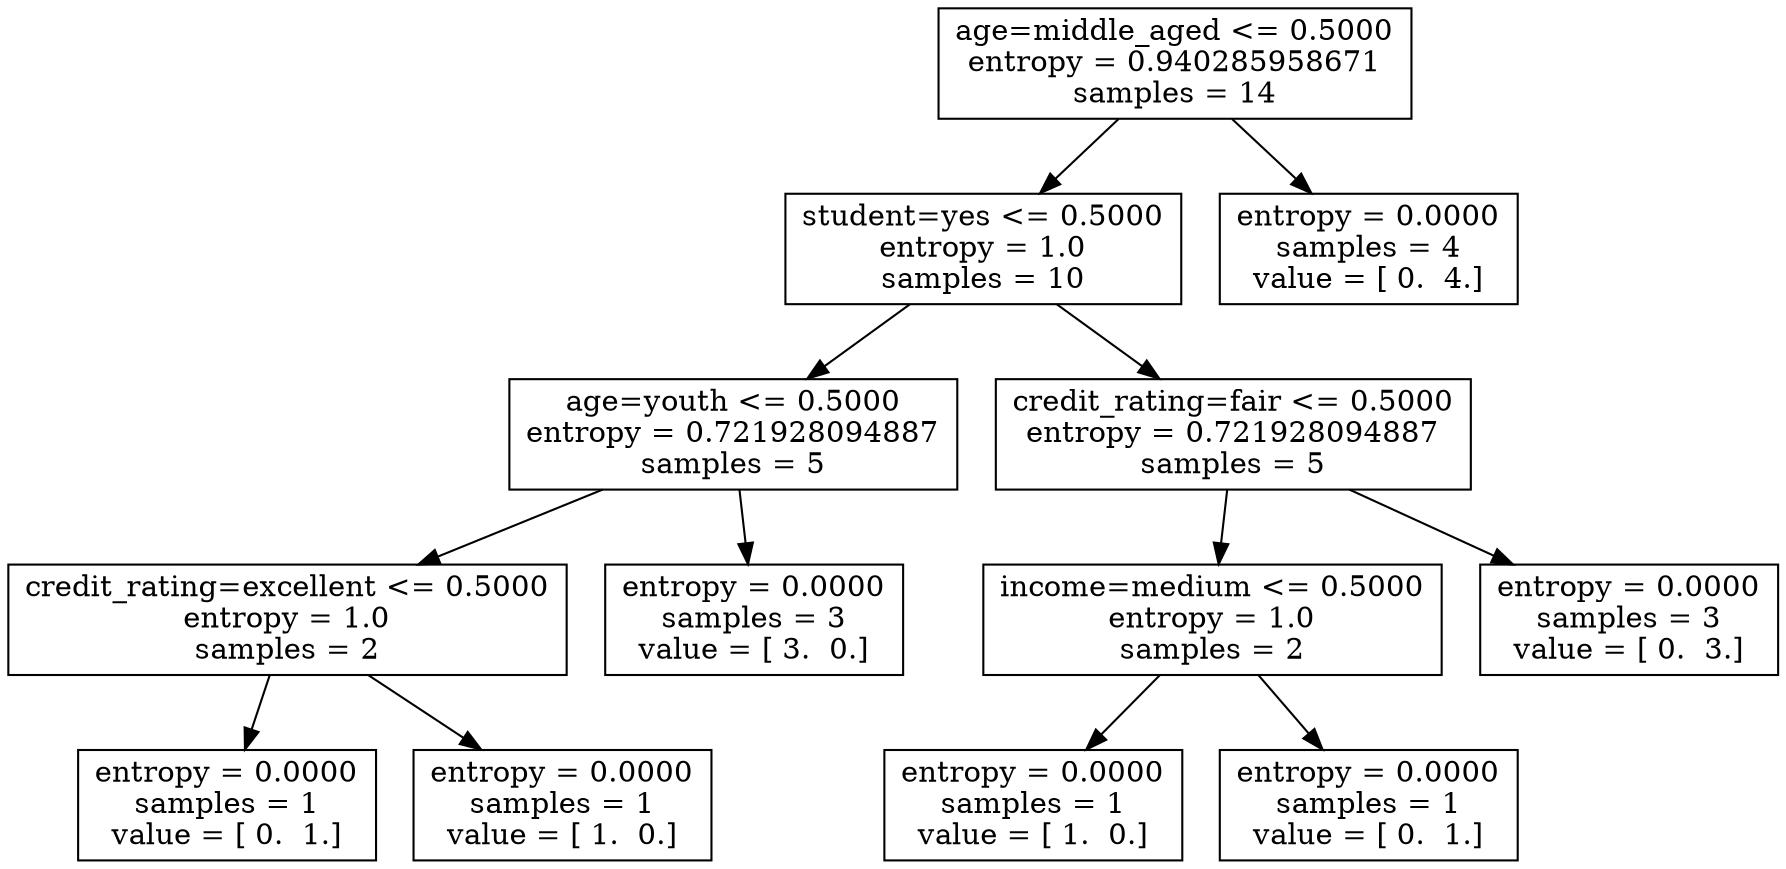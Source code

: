 digraph Tree {
0 [label="age=middle_aged <= 0.5000\nentropy = 0.940285958671\nsamples = 14", shape="box"] ;
1 [label="student=yes <= 0.5000\nentropy = 1.0\nsamples = 10", shape="box"] ;
0 -> 1 ;
2 [label="age=youth <= 0.5000\nentropy = 0.721928094887\nsamples = 5", shape="box"] ;
1 -> 2 ;
3 [label="credit_rating=excellent <= 0.5000\nentropy = 1.0\nsamples = 2", shape="box"] ;
2 -> 3 ;
4 [label="entropy = 0.0000\nsamples = 1\nvalue = [ 0.  1.]", shape="box"] ;
3 -> 4 ;
5 [label="entropy = 0.0000\nsamples = 1\nvalue = [ 1.  0.]", shape="box"] ;
3 -> 5 ;
6 [label="entropy = 0.0000\nsamples = 3\nvalue = [ 3.  0.]", shape="box"] ;
2 -> 6 ;
7 [label="credit_rating=fair <= 0.5000\nentropy = 0.721928094887\nsamples = 5", shape="box"] ;
1 -> 7 ;
8 [label="income=medium <= 0.5000\nentropy = 1.0\nsamples = 2", shape="box"] ;
7 -> 8 ;
9 [label="entropy = 0.0000\nsamples = 1\nvalue = [ 1.  0.]", shape="box"] ;
8 -> 9 ;
10 [label="entropy = 0.0000\nsamples = 1\nvalue = [ 0.  1.]", shape="box"] ;
8 -> 10 ;
11 [label="entropy = 0.0000\nsamples = 3\nvalue = [ 0.  3.]", shape="box"] ;
7 -> 11 ;
12 [label="entropy = 0.0000\nsamples = 4\nvalue = [ 0.  4.]", shape="box"] ;
0 -> 12 ;
}